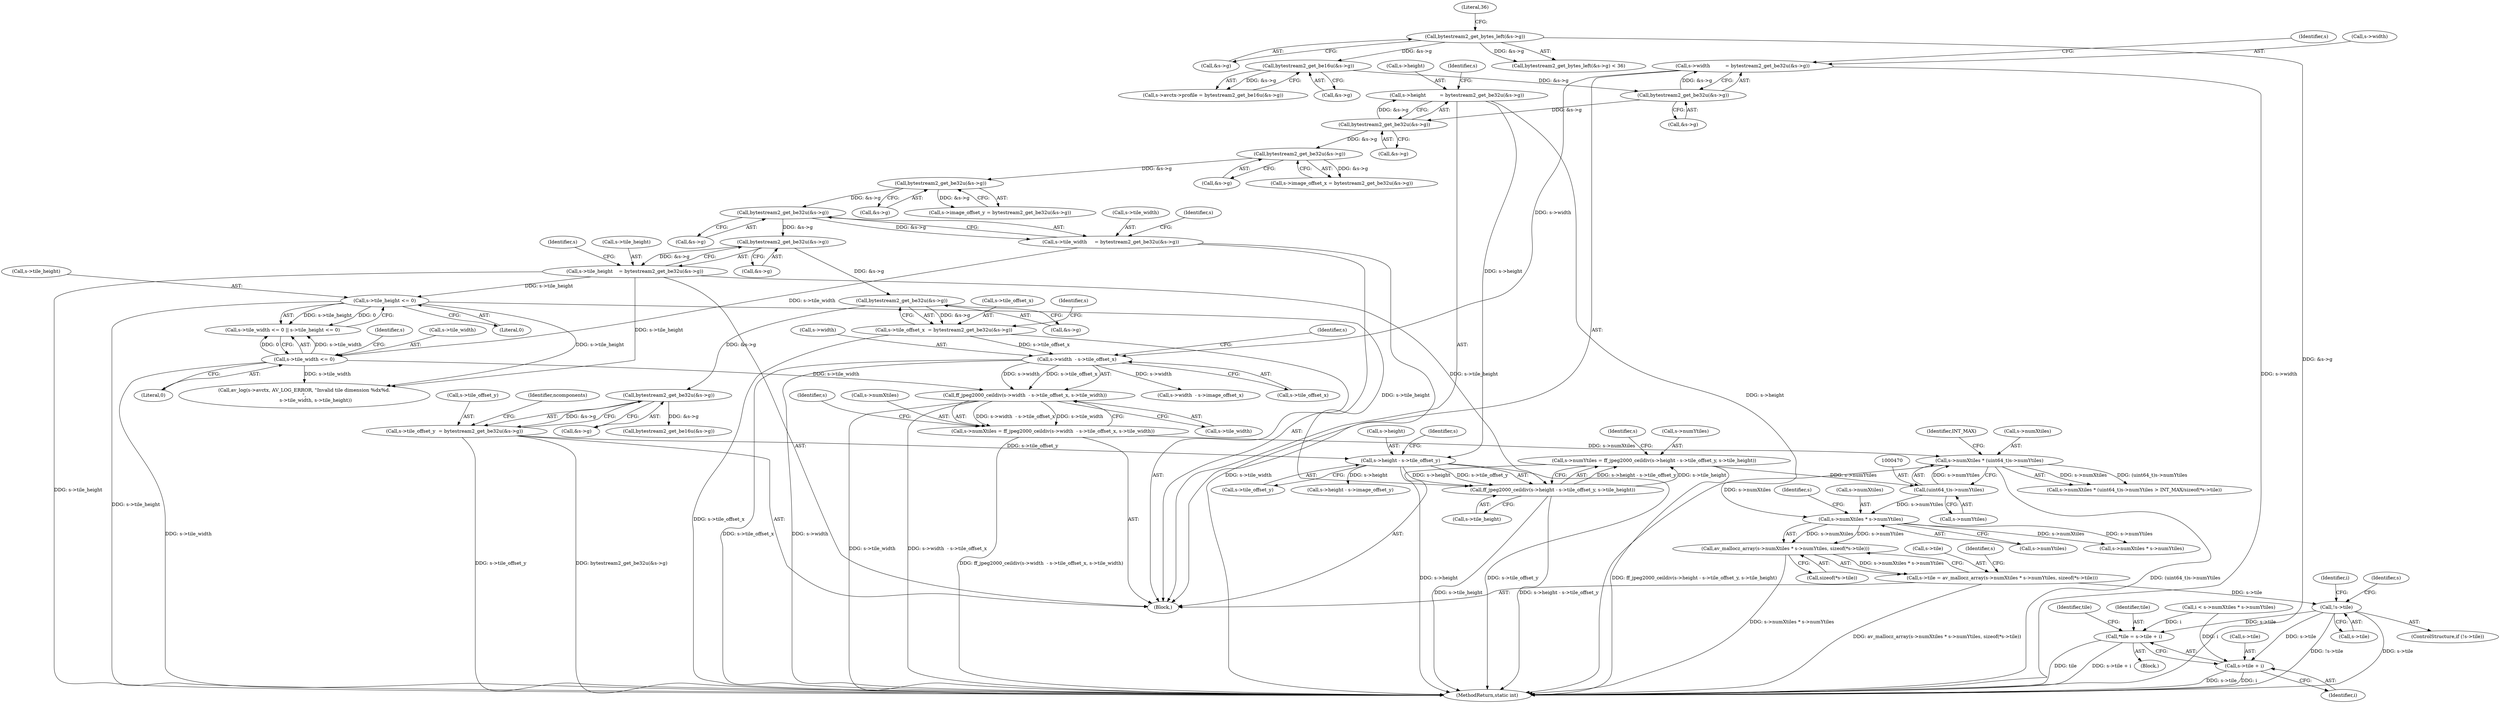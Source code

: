 digraph "0_FFmpeg_8bb11c3ca77b52e05a9ed1496a65f8a76e6e2d8f@API" {
"1000498" [label="(Call,av_mallocz_array(s->numXtiles * s->numYtiles, sizeof(*s->tile)))"];
"1000499" [label="(Call,s->numXtiles * s->numYtiles)"];
"1000465" [label="(Call,s->numXtiles * (uint64_t)s->numYtiles)"];
"1000433" [label="(Call,s->numXtiles = ff_jpeg2000_ceildiv(s->width  - s->tile_offset_x, s->tile_width))"];
"1000437" [label="(Call,ff_jpeg2000_ceildiv(s->width  - s->tile_offset_x, s->tile_width))"];
"1000438" [label="(Call,s->width  - s->tile_offset_x)"];
"1000150" [label="(Call,s->width          = bytestream2_get_be32u(&s->g))"];
"1000154" [label="(Call,bytestream2_get_be32u(&s->g))"];
"1000145" [label="(Call,bytestream2_get_be16u(&s->g))"];
"1000131" [label="(Call,bytestream2_get_bytes_left(&s->g))"];
"1000204" [label="(Call,s->tile_offset_x  = bytestream2_get_be32u(&s->g))"];
"1000208" [label="(Call,bytestream2_get_be32u(&s->g))"];
"1000199" [label="(Call,bytestream2_get_be32u(&s->g))"];
"1000190" [label="(Call,bytestream2_get_be32u(&s->g))"];
"1000181" [label="(Call,bytestream2_get_be32u(&s->g))"];
"1000172" [label="(Call,bytestream2_get_be32u(&s->g))"];
"1000163" [label="(Call,bytestream2_get_be32u(&s->g))"];
"1000267" [label="(Call,s->tile_width <= 0)"];
"1000186" [label="(Call,s->tile_width     = bytestream2_get_be32u(&s->g))"];
"1000469" [label="(Call,(uint64_t)s->numYtiles)"];
"1000448" [label="(Call,s->numYtiles = ff_jpeg2000_ceildiv(s->height - s->tile_offset_y, s->tile_height))"];
"1000452" [label="(Call,ff_jpeg2000_ceildiv(s->height - s->tile_offset_y, s->tile_height))"];
"1000453" [label="(Call,s->height - s->tile_offset_y)"];
"1000159" [label="(Call,s->height         = bytestream2_get_be32u(&s->g))"];
"1000213" [label="(Call,s->tile_offset_y  = bytestream2_get_be32u(&s->g))"];
"1000217" [label="(Call,bytestream2_get_be32u(&s->g))"];
"1000272" [label="(Call,s->tile_height <= 0)"];
"1000195" [label="(Call,s->tile_height    = bytestream2_get_be32u(&s->g))"];
"1000494" [label="(Call,s->tile = av_mallocz_array(s->numXtiles * s->numYtiles, sizeof(*s->tile)))"];
"1000512" [label="(Call,!s->tile)"];
"1000546" [label="(Call,*tile = s->tile + i)"];
"1000548" [label="(Call,s->tile + i)"];
"1000494" [label="(Call,s->tile = av_mallocz_array(s->numXtiles * s->numYtiles, sizeof(*s->tile)))"];
"1000519" [label="(Identifier,s)"];
"1000274" [label="(Identifier,s)"];
"1000453" [label="(Call,s->height - s->tile_offset_y)"];
"1000199" [label="(Call,bytestream2_get_be32u(&s->g))"];
"1000509" [label="(Identifier,s)"];
"1000464" [label="(Call,s->numXtiles * (uint64_t)s->numYtiles > INT_MAX/sizeof(*s->tile))"];
"1000469" [label="(Call,(uint64_t)s->numYtiles)"];
"1000114" [label="(Block,)"];
"1000197" [label="(Identifier,s)"];
"1000547" [label="(Identifier,tile)"];
"1000533" [label="(Call,i < s->numXtiles * s->numYtiles)"];
"1000449" [label="(Call,s->numYtiles)"];
"1000475" [label="(Identifier,INT_MAX)"];
"1000506" [label="(Call,sizeof(*s->tile))"];
"1000514" [label="(Identifier,s)"];
"1000500" [label="(Call,s->numXtiles)"];
"1000191" [label="(Call,&s->g)"];
"1000582" [label="(Call,s->width  - s->image_offset_x)"];
"1000555" [label="(Identifier,tile)"];
"1000495" [label="(Call,s->tile)"];
"1000187" [label="(Call,s->tile_width)"];
"1000131" [label="(Call,bytestream2_get_bytes_left(&s->g))"];
"1000161" [label="(Identifier,s)"];
"1000218" [label="(Call,&s->g)"];
"1000271" [label="(Literal,0)"];
"1000139" [label="(Call,s->avctx->profile = bytestream2_get_be16u(&s->g))"];
"1000154" [label="(Call,bytestream2_get_be32u(&s->g))"];
"1000433" [label="(Call,s->numXtiles = ff_jpeg2000_ceildiv(s->width  - s->tile_offset_x, s->tile_width))"];
"1000206" [label="(Identifier,s)"];
"1000466" [label="(Call,s->numXtiles)"];
"1000437" [label="(Call,ff_jpeg2000_ceildiv(s->width  - s->tile_offset_x, s->tile_width))"];
"1000513" [label="(Call,s->tile)"];
"1000454" [label="(Call,s->height)"];
"1000204" [label="(Call,s->tile_offset_x  = bytestream2_get_be32u(&s->g))"];
"1000182" [label="(Call,&s->g)"];
"1000461" [label="(Identifier,s)"];
"1000136" [label="(Literal,36)"];
"1000498" [label="(Call,av_mallocz_array(s->numXtiles * s->numYtiles, sizeof(*s->tile)))"];
"1000266" [label="(Call,s->tile_width <= 0 || s->tile_height <= 0)"];
"1000205" [label="(Call,s->tile_offset_x)"];
"1000173" [label="(Call,&s->g)"];
"1000531" [label="(Identifier,i)"];
"1000150" [label="(Call,s->width          = bytestream2_get_be32u(&s->g))"];
"1000434" [label="(Call,s->numXtiles)"];
"1000450" [label="(Identifier,s)"];
"1000200" [label="(Call,&s->g)"];
"1000159" [label="(Call,s->height         = bytestream2_get_be32u(&s->g))"];
"1000546" [label="(Call,*tile = s->tile + i)"];
"1000224" [label="(Call,bytestream2_get_be16u(&s->g))"];
"1000172" [label="(Call,bytestream2_get_be32u(&s->g))"];
"1000217" [label="(Call,bytestream2_get_be32u(&s->g))"];
"1000499" [label="(Call,s->numXtiles * s->numYtiles)"];
"1000535" [label="(Call,s->numXtiles * s->numYtiles)"];
"1000209" [label="(Call,&s->g)"];
"1000164" [label="(Call,&s->g)"];
"1000160" [label="(Call,s->height)"];
"1000132" [label="(Call,&s->g)"];
"1000448" [label="(Call,s->numYtiles = ff_jpeg2000_ceildiv(s->height - s->tile_offset_y, s->tile_height))"];
"1000438" [label="(Call,s->width  - s->tile_offset_x)"];
"1000446" [label="(Identifier,s)"];
"1000268" [label="(Call,s->tile_width)"];
"1000130" [label="(Call,bytestream2_get_bytes_left(&s->g) < 36)"];
"1000439" [label="(Call,s->width)"];
"1000151" [label="(Call,s->width)"];
"1000599" [label="(Call,s->height - s->image_offset_y)"];
"1000511" [label="(ControlStructure,if (!s->tile))"];
"1000276" [label="(Literal,0)"];
"1000190" [label="(Call,bytestream2_get_be32u(&s->g))"];
"1000186" [label="(Call,s->tile_width     = bytestream2_get_be32u(&s->g))"];
"1000208" [label="(Call,bytestream2_get_be32u(&s->g))"];
"1000548" [label="(Call,s->tile + i)"];
"1000457" [label="(Call,s->tile_offset_y)"];
"1000779" [label="(MethodReturn,static int)"];
"1000272" [label="(Call,s->tile_height <= 0)"];
"1000195" [label="(Call,s->tile_height    = bytestream2_get_be32u(&s->g))"];
"1000442" [label="(Call,s->tile_offset_x)"];
"1000214" [label="(Call,s->tile_offset_y)"];
"1000177" [label="(Call,s->image_offset_y = bytestream2_get_be32u(&s->g))"];
"1000155" [label="(Call,&s->g)"];
"1000460" [label="(Call,s->tile_height)"];
"1000549" [label="(Call,s->tile)"];
"1000146" [label="(Call,&s->g)"];
"1000452" [label="(Call,ff_jpeg2000_ceildiv(s->height - s->tile_offset_y, s->tile_height))"];
"1000503" [label="(Call,s->numYtiles)"];
"1000471" [label="(Call,s->numYtiles)"];
"1000170" [label="(Identifier,s)"];
"1000267" [label="(Call,s->tile_width <= 0)"];
"1000145" [label="(Call,bytestream2_get_be16u(&s->g))"];
"1000465" [label="(Call,s->numXtiles * (uint64_t)s->numYtiles)"];
"1000163" [label="(Call,bytestream2_get_be32u(&s->g))"];
"1000223" [label="(Identifier,ncomponents)"];
"1000278" [label="(Call,av_log(s->avctx, AV_LOG_ERROR, \"Invalid tile dimension %dx%d.\n\",\n               s->tile_width, s->tile_height))"];
"1000196" [label="(Call,s->tile_height)"];
"1000213" [label="(Call,s->tile_offset_y  = bytestream2_get_be32u(&s->g))"];
"1000512" [label="(Call,!s->tile)"];
"1000168" [label="(Call,s->image_offset_x = bytestream2_get_be32u(&s->g))"];
"1000552" [label="(Identifier,i)"];
"1000467" [label="(Identifier,s)"];
"1000544" [label="(Block,)"];
"1000273" [label="(Call,s->tile_height)"];
"1000445" [label="(Call,s->tile_width)"];
"1000181" [label="(Call,bytestream2_get_be32u(&s->g))"];
"1000215" [label="(Identifier,s)"];
"1000498" -> "1000494"  [label="AST: "];
"1000498" -> "1000506"  [label="CFG: "];
"1000499" -> "1000498"  [label="AST: "];
"1000506" -> "1000498"  [label="AST: "];
"1000494" -> "1000498"  [label="CFG: "];
"1000498" -> "1000779"  [label="DDG: s->numXtiles * s->numYtiles"];
"1000498" -> "1000494"  [label="DDG: s->numXtiles * s->numYtiles"];
"1000499" -> "1000498"  [label="DDG: s->numXtiles"];
"1000499" -> "1000498"  [label="DDG: s->numYtiles"];
"1000499" -> "1000503"  [label="CFG: "];
"1000500" -> "1000499"  [label="AST: "];
"1000503" -> "1000499"  [label="AST: "];
"1000509" -> "1000499"  [label="CFG: "];
"1000465" -> "1000499"  [label="DDG: s->numXtiles"];
"1000469" -> "1000499"  [label="DDG: s->numYtiles"];
"1000499" -> "1000535"  [label="DDG: s->numXtiles"];
"1000499" -> "1000535"  [label="DDG: s->numYtiles"];
"1000465" -> "1000464"  [label="AST: "];
"1000465" -> "1000469"  [label="CFG: "];
"1000466" -> "1000465"  [label="AST: "];
"1000469" -> "1000465"  [label="AST: "];
"1000475" -> "1000465"  [label="CFG: "];
"1000465" -> "1000779"  [label="DDG: (uint64_t)s->numYtiles"];
"1000465" -> "1000464"  [label="DDG: s->numXtiles"];
"1000465" -> "1000464"  [label="DDG: (uint64_t)s->numYtiles"];
"1000433" -> "1000465"  [label="DDG: s->numXtiles"];
"1000469" -> "1000465"  [label="DDG: s->numYtiles"];
"1000433" -> "1000114"  [label="AST: "];
"1000433" -> "1000437"  [label="CFG: "];
"1000434" -> "1000433"  [label="AST: "];
"1000437" -> "1000433"  [label="AST: "];
"1000450" -> "1000433"  [label="CFG: "];
"1000433" -> "1000779"  [label="DDG: ff_jpeg2000_ceildiv(s->width  - s->tile_offset_x, s->tile_width)"];
"1000437" -> "1000433"  [label="DDG: s->width  - s->tile_offset_x"];
"1000437" -> "1000433"  [label="DDG: s->tile_width"];
"1000437" -> "1000445"  [label="CFG: "];
"1000438" -> "1000437"  [label="AST: "];
"1000445" -> "1000437"  [label="AST: "];
"1000437" -> "1000779"  [label="DDG: s->width  - s->tile_offset_x"];
"1000437" -> "1000779"  [label="DDG: s->tile_width"];
"1000438" -> "1000437"  [label="DDG: s->width"];
"1000438" -> "1000437"  [label="DDG: s->tile_offset_x"];
"1000267" -> "1000437"  [label="DDG: s->tile_width"];
"1000438" -> "1000442"  [label="CFG: "];
"1000439" -> "1000438"  [label="AST: "];
"1000442" -> "1000438"  [label="AST: "];
"1000446" -> "1000438"  [label="CFG: "];
"1000438" -> "1000779"  [label="DDG: s->tile_offset_x"];
"1000438" -> "1000779"  [label="DDG: s->width"];
"1000150" -> "1000438"  [label="DDG: s->width"];
"1000204" -> "1000438"  [label="DDG: s->tile_offset_x"];
"1000438" -> "1000582"  [label="DDG: s->width"];
"1000150" -> "1000114"  [label="AST: "];
"1000150" -> "1000154"  [label="CFG: "];
"1000151" -> "1000150"  [label="AST: "];
"1000154" -> "1000150"  [label="AST: "];
"1000161" -> "1000150"  [label="CFG: "];
"1000150" -> "1000779"  [label="DDG: s->width"];
"1000154" -> "1000150"  [label="DDG: &s->g"];
"1000154" -> "1000155"  [label="CFG: "];
"1000155" -> "1000154"  [label="AST: "];
"1000145" -> "1000154"  [label="DDG: &s->g"];
"1000154" -> "1000163"  [label="DDG: &s->g"];
"1000145" -> "1000139"  [label="AST: "];
"1000145" -> "1000146"  [label="CFG: "];
"1000146" -> "1000145"  [label="AST: "];
"1000139" -> "1000145"  [label="CFG: "];
"1000145" -> "1000139"  [label="DDG: &s->g"];
"1000131" -> "1000145"  [label="DDG: &s->g"];
"1000131" -> "1000130"  [label="AST: "];
"1000131" -> "1000132"  [label="CFG: "];
"1000132" -> "1000131"  [label="AST: "];
"1000136" -> "1000131"  [label="CFG: "];
"1000131" -> "1000779"  [label="DDG: &s->g"];
"1000131" -> "1000130"  [label="DDG: &s->g"];
"1000204" -> "1000114"  [label="AST: "];
"1000204" -> "1000208"  [label="CFG: "];
"1000205" -> "1000204"  [label="AST: "];
"1000208" -> "1000204"  [label="AST: "];
"1000215" -> "1000204"  [label="CFG: "];
"1000204" -> "1000779"  [label="DDG: s->tile_offset_x"];
"1000208" -> "1000204"  [label="DDG: &s->g"];
"1000208" -> "1000209"  [label="CFG: "];
"1000209" -> "1000208"  [label="AST: "];
"1000199" -> "1000208"  [label="DDG: &s->g"];
"1000208" -> "1000217"  [label="DDG: &s->g"];
"1000199" -> "1000195"  [label="AST: "];
"1000199" -> "1000200"  [label="CFG: "];
"1000200" -> "1000199"  [label="AST: "];
"1000195" -> "1000199"  [label="CFG: "];
"1000199" -> "1000195"  [label="DDG: &s->g"];
"1000190" -> "1000199"  [label="DDG: &s->g"];
"1000190" -> "1000186"  [label="AST: "];
"1000190" -> "1000191"  [label="CFG: "];
"1000191" -> "1000190"  [label="AST: "];
"1000186" -> "1000190"  [label="CFG: "];
"1000190" -> "1000186"  [label="DDG: &s->g"];
"1000181" -> "1000190"  [label="DDG: &s->g"];
"1000181" -> "1000177"  [label="AST: "];
"1000181" -> "1000182"  [label="CFG: "];
"1000182" -> "1000181"  [label="AST: "];
"1000177" -> "1000181"  [label="CFG: "];
"1000181" -> "1000177"  [label="DDG: &s->g"];
"1000172" -> "1000181"  [label="DDG: &s->g"];
"1000172" -> "1000168"  [label="AST: "];
"1000172" -> "1000173"  [label="CFG: "];
"1000173" -> "1000172"  [label="AST: "];
"1000168" -> "1000172"  [label="CFG: "];
"1000172" -> "1000168"  [label="DDG: &s->g"];
"1000163" -> "1000172"  [label="DDG: &s->g"];
"1000163" -> "1000159"  [label="AST: "];
"1000163" -> "1000164"  [label="CFG: "];
"1000164" -> "1000163"  [label="AST: "];
"1000159" -> "1000163"  [label="CFG: "];
"1000163" -> "1000159"  [label="DDG: &s->g"];
"1000267" -> "1000266"  [label="AST: "];
"1000267" -> "1000271"  [label="CFG: "];
"1000268" -> "1000267"  [label="AST: "];
"1000271" -> "1000267"  [label="AST: "];
"1000274" -> "1000267"  [label="CFG: "];
"1000266" -> "1000267"  [label="CFG: "];
"1000267" -> "1000779"  [label="DDG: s->tile_width"];
"1000267" -> "1000266"  [label="DDG: s->tile_width"];
"1000267" -> "1000266"  [label="DDG: 0"];
"1000186" -> "1000267"  [label="DDG: s->tile_width"];
"1000267" -> "1000278"  [label="DDG: s->tile_width"];
"1000186" -> "1000114"  [label="AST: "];
"1000187" -> "1000186"  [label="AST: "];
"1000197" -> "1000186"  [label="CFG: "];
"1000186" -> "1000779"  [label="DDG: s->tile_width"];
"1000469" -> "1000471"  [label="CFG: "];
"1000470" -> "1000469"  [label="AST: "];
"1000471" -> "1000469"  [label="AST: "];
"1000448" -> "1000469"  [label="DDG: s->numYtiles"];
"1000448" -> "1000114"  [label="AST: "];
"1000448" -> "1000452"  [label="CFG: "];
"1000449" -> "1000448"  [label="AST: "];
"1000452" -> "1000448"  [label="AST: "];
"1000467" -> "1000448"  [label="CFG: "];
"1000448" -> "1000779"  [label="DDG: ff_jpeg2000_ceildiv(s->height - s->tile_offset_y, s->tile_height)"];
"1000452" -> "1000448"  [label="DDG: s->height - s->tile_offset_y"];
"1000452" -> "1000448"  [label="DDG: s->tile_height"];
"1000452" -> "1000460"  [label="CFG: "];
"1000453" -> "1000452"  [label="AST: "];
"1000460" -> "1000452"  [label="AST: "];
"1000452" -> "1000779"  [label="DDG: s->tile_height"];
"1000452" -> "1000779"  [label="DDG: s->height - s->tile_offset_y"];
"1000453" -> "1000452"  [label="DDG: s->height"];
"1000453" -> "1000452"  [label="DDG: s->tile_offset_y"];
"1000272" -> "1000452"  [label="DDG: s->tile_height"];
"1000195" -> "1000452"  [label="DDG: s->tile_height"];
"1000453" -> "1000457"  [label="CFG: "];
"1000454" -> "1000453"  [label="AST: "];
"1000457" -> "1000453"  [label="AST: "];
"1000461" -> "1000453"  [label="CFG: "];
"1000453" -> "1000779"  [label="DDG: s->tile_offset_y"];
"1000453" -> "1000779"  [label="DDG: s->height"];
"1000159" -> "1000453"  [label="DDG: s->height"];
"1000213" -> "1000453"  [label="DDG: s->tile_offset_y"];
"1000453" -> "1000599"  [label="DDG: s->height"];
"1000159" -> "1000114"  [label="AST: "];
"1000160" -> "1000159"  [label="AST: "];
"1000170" -> "1000159"  [label="CFG: "];
"1000159" -> "1000779"  [label="DDG: s->height"];
"1000213" -> "1000114"  [label="AST: "];
"1000213" -> "1000217"  [label="CFG: "];
"1000214" -> "1000213"  [label="AST: "];
"1000217" -> "1000213"  [label="AST: "];
"1000223" -> "1000213"  [label="CFG: "];
"1000213" -> "1000779"  [label="DDG: bytestream2_get_be32u(&s->g)"];
"1000213" -> "1000779"  [label="DDG: s->tile_offset_y"];
"1000217" -> "1000213"  [label="DDG: &s->g"];
"1000217" -> "1000218"  [label="CFG: "];
"1000218" -> "1000217"  [label="AST: "];
"1000217" -> "1000224"  [label="DDG: &s->g"];
"1000272" -> "1000266"  [label="AST: "];
"1000272" -> "1000276"  [label="CFG: "];
"1000273" -> "1000272"  [label="AST: "];
"1000276" -> "1000272"  [label="AST: "];
"1000266" -> "1000272"  [label="CFG: "];
"1000272" -> "1000779"  [label="DDG: s->tile_height"];
"1000272" -> "1000266"  [label="DDG: s->tile_height"];
"1000272" -> "1000266"  [label="DDG: 0"];
"1000195" -> "1000272"  [label="DDG: s->tile_height"];
"1000272" -> "1000278"  [label="DDG: s->tile_height"];
"1000195" -> "1000114"  [label="AST: "];
"1000196" -> "1000195"  [label="AST: "];
"1000206" -> "1000195"  [label="CFG: "];
"1000195" -> "1000779"  [label="DDG: s->tile_height"];
"1000195" -> "1000278"  [label="DDG: s->tile_height"];
"1000494" -> "1000114"  [label="AST: "];
"1000495" -> "1000494"  [label="AST: "];
"1000514" -> "1000494"  [label="CFG: "];
"1000494" -> "1000779"  [label="DDG: av_mallocz_array(s->numXtiles * s->numYtiles, sizeof(*s->tile))"];
"1000494" -> "1000512"  [label="DDG: s->tile"];
"1000512" -> "1000511"  [label="AST: "];
"1000512" -> "1000513"  [label="CFG: "];
"1000513" -> "1000512"  [label="AST: "];
"1000519" -> "1000512"  [label="CFG: "];
"1000531" -> "1000512"  [label="CFG: "];
"1000512" -> "1000779"  [label="DDG: s->tile"];
"1000512" -> "1000779"  [label="DDG: !s->tile"];
"1000512" -> "1000546"  [label="DDG: s->tile"];
"1000512" -> "1000548"  [label="DDG: s->tile"];
"1000546" -> "1000544"  [label="AST: "];
"1000546" -> "1000548"  [label="CFG: "];
"1000547" -> "1000546"  [label="AST: "];
"1000548" -> "1000546"  [label="AST: "];
"1000555" -> "1000546"  [label="CFG: "];
"1000546" -> "1000779"  [label="DDG: s->tile + i"];
"1000546" -> "1000779"  [label="DDG: tile"];
"1000533" -> "1000546"  [label="DDG: i"];
"1000548" -> "1000552"  [label="CFG: "];
"1000549" -> "1000548"  [label="AST: "];
"1000552" -> "1000548"  [label="AST: "];
"1000548" -> "1000779"  [label="DDG: s->tile"];
"1000548" -> "1000779"  [label="DDG: i"];
"1000533" -> "1000548"  [label="DDG: i"];
}
